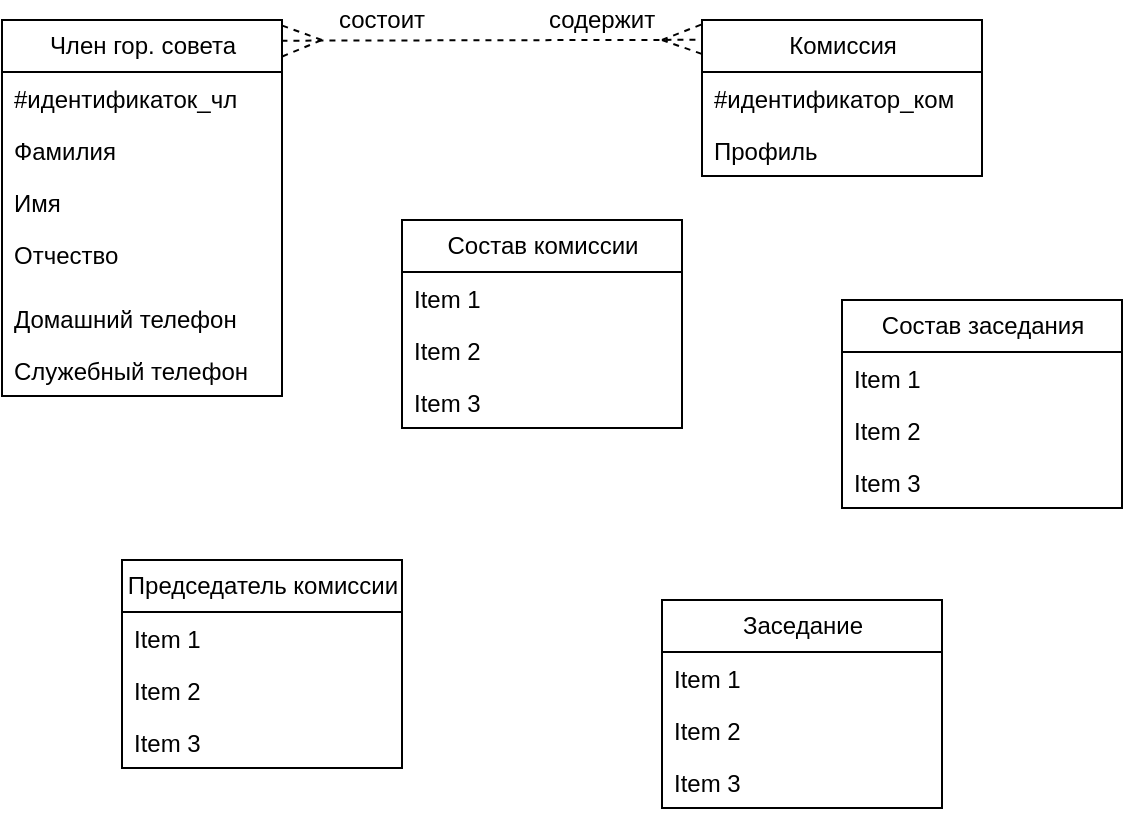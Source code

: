 <mxfile version="21.1.1" type="github">
  <diagram name="Страница 1" id="XnZy8S0bv-m-DPkdhfcy">
    <mxGraphModel dx="1050" dy="569" grid="1" gridSize="10" guides="1" tooltips="1" connect="1" arrows="1" fold="1" page="1" pageScale="1" pageWidth="827" pageHeight="1169" math="0" shadow="0">
      <root>
        <mxCell id="0" />
        <mxCell id="1" parent="0" />
        <mxCell id="DZcItN-b1Do2aElw2gg4-12" value="Член гор. совета" style="swimlane;fontStyle=0;childLayout=stackLayout;horizontal=1;startSize=26;fillColor=none;horizontalStack=0;resizeParent=1;resizeParentMax=0;resizeLast=0;collapsible=1;marginBottom=0;html=1;" vertex="1" parent="1">
          <mxGeometry x="30" y="150" width="140" height="188" as="geometry" />
        </mxCell>
        <mxCell id="DZcItN-b1Do2aElw2gg4-34" value="#идентификаток_чл" style="text;strokeColor=none;fillColor=none;align=left;verticalAlign=top;spacingLeft=4;spacingRight=4;overflow=hidden;rotatable=0;points=[[0,0.5],[1,0.5]];portConstraint=eastwest;whiteSpace=wrap;html=1;" vertex="1" parent="DZcItN-b1Do2aElw2gg4-12">
          <mxGeometry y="26" width="140" height="26" as="geometry" />
        </mxCell>
        <mxCell id="DZcItN-b1Do2aElw2gg4-13" value="Фамилия" style="text;strokeColor=none;fillColor=none;align=left;verticalAlign=top;spacingLeft=4;spacingRight=4;overflow=hidden;rotatable=0;points=[[0,0.5],[1,0.5]];portConstraint=eastwest;whiteSpace=wrap;html=1;" vertex="1" parent="DZcItN-b1Do2aElw2gg4-12">
          <mxGeometry y="52" width="140" height="26" as="geometry" />
        </mxCell>
        <mxCell id="DZcItN-b1Do2aElw2gg4-14" value="Имя" style="text;strokeColor=none;fillColor=none;align=left;verticalAlign=top;spacingLeft=4;spacingRight=4;overflow=hidden;rotatable=0;points=[[0,0.5],[1,0.5]];portConstraint=eastwest;whiteSpace=wrap;html=1;" vertex="1" parent="DZcItN-b1Do2aElw2gg4-12">
          <mxGeometry y="78" width="140" height="26" as="geometry" />
        </mxCell>
        <mxCell id="DZcItN-b1Do2aElw2gg4-15" value="Отчество" style="text;strokeColor=none;fillColor=none;align=left;verticalAlign=top;spacingLeft=4;spacingRight=4;overflow=hidden;rotatable=0;points=[[0,0.5],[1,0.5]];portConstraint=eastwest;whiteSpace=wrap;html=1;" vertex="1" parent="DZcItN-b1Do2aElw2gg4-12">
          <mxGeometry y="104" width="140" height="32" as="geometry" />
        </mxCell>
        <mxCell id="DZcItN-b1Do2aElw2gg4-33" value="Домашний телефон" style="text;strokeColor=none;fillColor=none;align=left;verticalAlign=top;spacingLeft=4;spacingRight=4;overflow=hidden;rotatable=0;points=[[0,0.5],[1,0.5]];portConstraint=eastwest;whiteSpace=wrap;html=1;" vertex="1" parent="DZcItN-b1Do2aElw2gg4-12">
          <mxGeometry y="136" width="140" height="26" as="geometry" />
        </mxCell>
        <mxCell id="DZcItN-b1Do2aElw2gg4-32" value="Служебный телефон" style="text;strokeColor=none;fillColor=none;align=left;verticalAlign=top;spacingLeft=4;spacingRight=4;overflow=hidden;rotatable=0;points=[[0,0.5],[1,0.5]];portConstraint=eastwest;whiteSpace=wrap;html=1;" vertex="1" parent="DZcItN-b1Do2aElw2gg4-12">
          <mxGeometry y="162" width="140" height="26" as="geometry" />
        </mxCell>
        <mxCell id="DZcItN-b1Do2aElw2gg4-16" value="Комиссия" style="swimlane;fontStyle=0;childLayout=stackLayout;horizontal=1;startSize=26;fillColor=none;horizontalStack=0;resizeParent=1;resizeParentMax=0;resizeLast=0;collapsible=1;marginBottom=0;html=1;" vertex="1" parent="1">
          <mxGeometry x="380" y="150" width="140" height="78" as="geometry" />
        </mxCell>
        <mxCell id="DZcItN-b1Do2aElw2gg4-17" value="#идентификатор_ком" style="text;strokeColor=none;fillColor=none;align=left;verticalAlign=top;spacingLeft=4;spacingRight=4;overflow=hidden;rotatable=0;points=[[0,0.5],[1,0.5]];portConstraint=eastwest;whiteSpace=wrap;html=1;" vertex="1" parent="DZcItN-b1Do2aElw2gg4-16">
          <mxGeometry y="26" width="140" height="26" as="geometry" />
        </mxCell>
        <mxCell id="DZcItN-b1Do2aElw2gg4-18" value="Профиль" style="text;strokeColor=none;fillColor=none;align=left;verticalAlign=top;spacingLeft=4;spacingRight=4;overflow=hidden;rotatable=0;points=[[0,0.5],[1,0.5]];portConstraint=eastwest;whiteSpace=wrap;html=1;" vertex="1" parent="DZcItN-b1Do2aElw2gg4-16">
          <mxGeometry y="52" width="140" height="26" as="geometry" />
        </mxCell>
        <mxCell id="DZcItN-b1Do2aElw2gg4-20" value="Председатель комиссии" style="swimlane;fontStyle=0;childLayout=stackLayout;horizontal=1;startSize=26;fillColor=none;horizontalStack=0;resizeParent=1;resizeParentMax=0;resizeLast=0;collapsible=1;marginBottom=0;html=1;" vertex="1" parent="1">
          <mxGeometry x="90" y="420" width="140" height="104" as="geometry" />
        </mxCell>
        <mxCell id="DZcItN-b1Do2aElw2gg4-21" value="Item 1" style="text;strokeColor=none;fillColor=none;align=left;verticalAlign=top;spacingLeft=4;spacingRight=4;overflow=hidden;rotatable=0;points=[[0,0.5],[1,0.5]];portConstraint=eastwest;whiteSpace=wrap;html=1;" vertex="1" parent="DZcItN-b1Do2aElw2gg4-20">
          <mxGeometry y="26" width="140" height="26" as="geometry" />
        </mxCell>
        <mxCell id="DZcItN-b1Do2aElw2gg4-22" value="Item 2" style="text;strokeColor=none;fillColor=none;align=left;verticalAlign=top;spacingLeft=4;spacingRight=4;overflow=hidden;rotatable=0;points=[[0,0.5],[1,0.5]];portConstraint=eastwest;whiteSpace=wrap;html=1;" vertex="1" parent="DZcItN-b1Do2aElw2gg4-20">
          <mxGeometry y="52" width="140" height="26" as="geometry" />
        </mxCell>
        <mxCell id="DZcItN-b1Do2aElw2gg4-23" value="Item 3" style="text;strokeColor=none;fillColor=none;align=left;verticalAlign=top;spacingLeft=4;spacingRight=4;overflow=hidden;rotatable=0;points=[[0,0.5],[1,0.5]];portConstraint=eastwest;whiteSpace=wrap;html=1;" vertex="1" parent="DZcItN-b1Do2aElw2gg4-20">
          <mxGeometry y="78" width="140" height="26" as="geometry" />
        </mxCell>
        <mxCell id="DZcItN-b1Do2aElw2gg4-24" value="Заседание" style="swimlane;fontStyle=0;childLayout=stackLayout;horizontal=1;startSize=26;fillColor=none;horizontalStack=0;resizeParent=1;resizeParentMax=0;resizeLast=0;collapsible=1;marginBottom=0;html=1;" vertex="1" parent="1">
          <mxGeometry x="360" y="440" width="140" height="104" as="geometry" />
        </mxCell>
        <mxCell id="DZcItN-b1Do2aElw2gg4-25" value="Item 1" style="text;strokeColor=none;fillColor=none;align=left;verticalAlign=top;spacingLeft=4;spacingRight=4;overflow=hidden;rotatable=0;points=[[0,0.5],[1,0.5]];portConstraint=eastwest;whiteSpace=wrap;html=1;" vertex="1" parent="DZcItN-b1Do2aElw2gg4-24">
          <mxGeometry y="26" width="140" height="26" as="geometry" />
        </mxCell>
        <mxCell id="DZcItN-b1Do2aElw2gg4-26" value="Item 2" style="text;strokeColor=none;fillColor=none;align=left;verticalAlign=top;spacingLeft=4;spacingRight=4;overflow=hidden;rotatable=0;points=[[0,0.5],[1,0.5]];portConstraint=eastwest;whiteSpace=wrap;html=1;" vertex="1" parent="DZcItN-b1Do2aElw2gg4-24">
          <mxGeometry y="52" width="140" height="26" as="geometry" />
        </mxCell>
        <mxCell id="DZcItN-b1Do2aElw2gg4-27" value="Item 3" style="text;strokeColor=none;fillColor=none;align=left;verticalAlign=top;spacingLeft=4;spacingRight=4;overflow=hidden;rotatable=0;points=[[0,0.5],[1,0.5]];portConstraint=eastwest;whiteSpace=wrap;html=1;" vertex="1" parent="DZcItN-b1Do2aElw2gg4-24">
          <mxGeometry y="78" width="140" height="26" as="geometry" />
        </mxCell>
        <mxCell id="DZcItN-b1Do2aElw2gg4-28" value="Состав комиссии" style="swimlane;fontStyle=0;childLayout=stackLayout;horizontal=1;startSize=26;fillColor=none;horizontalStack=0;resizeParent=1;resizeParentMax=0;resizeLast=0;collapsible=1;marginBottom=0;html=1;" vertex="1" parent="1">
          <mxGeometry x="230" y="250" width="140" height="104" as="geometry" />
        </mxCell>
        <mxCell id="DZcItN-b1Do2aElw2gg4-29" value="Item 1" style="text;strokeColor=none;fillColor=none;align=left;verticalAlign=top;spacingLeft=4;spacingRight=4;overflow=hidden;rotatable=0;points=[[0,0.5],[1,0.5]];portConstraint=eastwest;whiteSpace=wrap;html=1;" vertex="1" parent="DZcItN-b1Do2aElw2gg4-28">
          <mxGeometry y="26" width="140" height="26" as="geometry" />
        </mxCell>
        <mxCell id="DZcItN-b1Do2aElw2gg4-30" value="Item 2" style="text;strokeColor=none;fillColor=none;align=left;verticalAlign=top;spacingLeft=4;spacingRight=4;overflow=hidden;rotatable=0;points=[[0,0.5],[1,0.5]];portConstraint=eastwest;whiteSpace=wrap;html=1;" vertex="1" parent="DZcItN-b1Do2aElw2gg4-28">
          <mxGeometry y="52" width="140" height="26" as="geometry" />
        </mxCell>
        <mxCell id="DZcItN-b1Do2aElw2gg4-31" value="Item 3" style="text;strokeColor=none;fillColor=none;align=left;verticalAlign=top;spacingLeft=4;spacingRight=4;overflow=hidden;rotatable=0;points=[[0,0.5],[1,0.5]];portConstraint=eastwest;whiteSpace=wrap;html=1;" vertex="1" parent="DZcItN-b1Do2aElw2gg4-28">
          <mxGeometry y="78" width="140" height="26" as="geometry" />
        </mxCell>
        <mxCell id="DZcItN-b1Do2aElw2gg4-35" value="" style="endArrow=none;dashed=1;html=1;rounded=0;exitX=0.998;exitY=0.055;exitDx=0;exitDy=0;exitPerimeter=0;entryX=0.002;entryY=0.127;entryDx=0;entryDy=0;entryPerimeter=0;" edge="1" parent="1" source="DZcItN-b1Do2aElw2gg4-12" target="DZcItN-b1Do2aElw2gg4-16">
          <mxGeometry width="50" height="50" relative="1" as="geometry">
            <mxPoint x="220" y="240" as="sourcePoint" />
            <mxPoint x="270" y="190" as="targetPoint" />
          </mxGeometry>
        </mxCell>
        <mxCell id="DZcItN-b1Do2aElw2gg4-36" value="" style="endArrow=none;dashed=1;html=1;rounded=0;exitX=1.001;exitY=0.097;exitDx=0;exitDy=0;exitPerimeter=0;" edge="1" parent="1" source="DZcItN-b1Do2aElw2gg4-12">
          <mxGeometry width="50" height="50" relative="1" as="geometry">
            <mxPoint x="190" y="180" as="sourcePoint" />
            <mxPoint x="190" y="160" as="targetPoint" />
          </mxGeometry>
        </mxCell>
        <mxCell id="DZcItN-b1Do2aElw2gg4-37" value="" style="endArrow=none;dashed=1;html=1;rounded=0;exitX=1.001;exitY=0.015;exitDx=0;exitDy=0;exitPerimeter=0;" edge="1" parent="1" source="DZcItN-b1Do2aElw2gg4-12">
          <mxGeometry width="50" height="50" relative="1" as="geometry">
            <mxPoint x="182" y="190" as="sourcePoint" />
            <mxPoint x="190" y="160" as="targetPoint" />
          </mxGeometry>
        </mxCell>
        <mxCell id="DZcItN-b1Do2aElw2gg4-39" value="" style="endArrow=none;dashed=1;html=1;rounded=0;exitX=1.001;exitY=0.015;exitDx=0;exitDy=0;exitPerimeter=0;" edge="1" parent="1">
          <mxGeometry width="50" height="50" relative="1" as="geometry">
            <mxPoint x="360" y="160" as="sourcePoint" />
            <mxPoint x="380" y="167" as="targetPoint" />
          </mxGeometry>
        </mxCell>
        <mxCell id="DZcItN-b1Do2aElw2gg4-40" value="" style="endArrow=none;dashed=1;html=1;rounded=0;entryX=-0.001;entryY=0.028;entryDx=0;entryDy=0;entryPerimeter=0;" edge="1" parent="1" target="DZcItN-b1Do2aElw2gg4-16">
          <mxGeometry width="50" height="50" relative="1" as="geometry">
            <mxPoint x="360" y="160" as="sourcePoint" />
            <mxPoint x="380" y="150" as="targetPoint" />
          </mxGeometry>
        </mxCell>
        <mxCell id="DZcItN-b1Do2aElw2gg4-41" value="состоит" style="text;html=1;strokeColor=none;fillColor=none;align=center;verticalAlign=middle;whiteSpace=wrap;rounded=0;" vertex="1" parent="1">
          <mxGeometry x="190" y="140" width="60" height="20" as="geometry" />
        </mxCell>
        <mxCell id="DZcItN-b1Do2aElw2gg4-43" value="содержит" style="text;html=1;strokeColor=none;fillColor=none;align=center;verticalAlign=middle;whiteSpace=wrap;rounded=0;" vertex="1" parent="1">
          <mxGeometry x="300" y="145" width="60" height="10" as="geometry" />
        </mxCell>
        <mxCell id="DZcItN-b1Do2aElw2gg4-45" value="Состав заседания" style="swimlane;fontStyle=0;childLayout=stackLayout;horizontal=1;startSize=26;fillColor=none;horizontalStack=0;resizeParent=1;resizeParentMax=0;resizeLast=0;collapsible=1;marginBottom=0;html=1;" vertex="1" parent="1">
          <mxGeometry x="450" y="290" width="140" height="104" as="geometry" />
        </mxCell>
        <mxCell id="DZcItN-b1Do2aElw2gg4-46" value="Item 1" style="text;strokeColor=none;fillColor=none;align=left;verticalAlign=top;spacingLeft=4;spacingRight=4;overflow=hidden;rotatable=0;points=[[0,0.5],[1,0.5]];portConstraint=eastwest;whiteSpace=wrap;html=1;" vertex="1" parent="DZcItN-b1Do2aElw2gg4-45">
          <mxGeometry y="26" width="140" height="26" as="geometry" />
        </mxCell>
        <mxCell id="DZcItN-b1Do2aElw2gg4-47" value="Item 2" style="text;strokeColor=none;fillColor=none;align=left;verticalAlign=top;spacingLeft=4;spacingRight=4;overflow=hidden;rotatable=0;points=[[0,0.5],[1,0.5]];portConstraint=eastwest;whiteSpace=wrap;html=1;" vertex="1" parent="DZcItN-b1Do2aElw2gg4-45">
          <mxGeometry y="52" width="140" height="26" as="geometry" />
        </mxCell>
        <mxCell id="DZcItN-b1Do2aElw2gg4-48" value="Item 3" style="text;strokeColor=none;fillColor=none;align=left;verticalAlign=top;spacingLeft=4;spacingRight=4;overflow=hidden;rotatable=0;points=[[0,0.5],[1,0.5]];portConstraint=eastwest;whiteSpace=wrap;html=1;" vertex="1" parent="DZcItN-b1Do2aElw2gg4-45">
          <mxGeometry y="78" width="140" height="26" as="geometry" />
        </mxCell>
      </root>
    </mxGraphModel>
  </diagram>
</mxfile>
